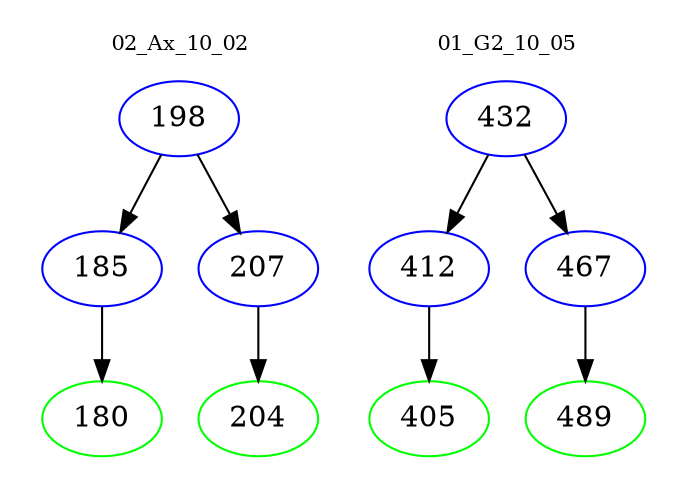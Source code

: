 digraph{
subgraph cluster_0 {
color = white
label = "02_Ax_10_02";
fontsize=10;
T0_198 [label="198", color="blue"]
T0_198 -> T0_185 [color="black"]
T0_185 [label="185", color="blue"]
T0_185 -> T0_180 [color="black"]
T0_180 [label="180", color="green"]
T0_198 -> T0_207 [color="black"]
T0_207 [label="207", color="blue"]
T0_207 -> T0_204 [color="black"]
T0_204 [label="204", color="green"]
}
subgraph cluster_1 {
color = white
label = "01_G2_10_05";
fontsize=10;
T1_432 [label="432", color="blue"]
T1_432 -> T1_412 [color="black"]
T1_412 [label="412", color="blue"]
T1_412 -> T1_405 [color="black"]
T1_405 [label="405", color="green"]
T1_432 -> T1_467 [color="black"]
T1_467 [label="467", color="blue"]
T1_467 -> T1_489 [color="black"]
T1_489 [label="489", color="green"]
}
}
